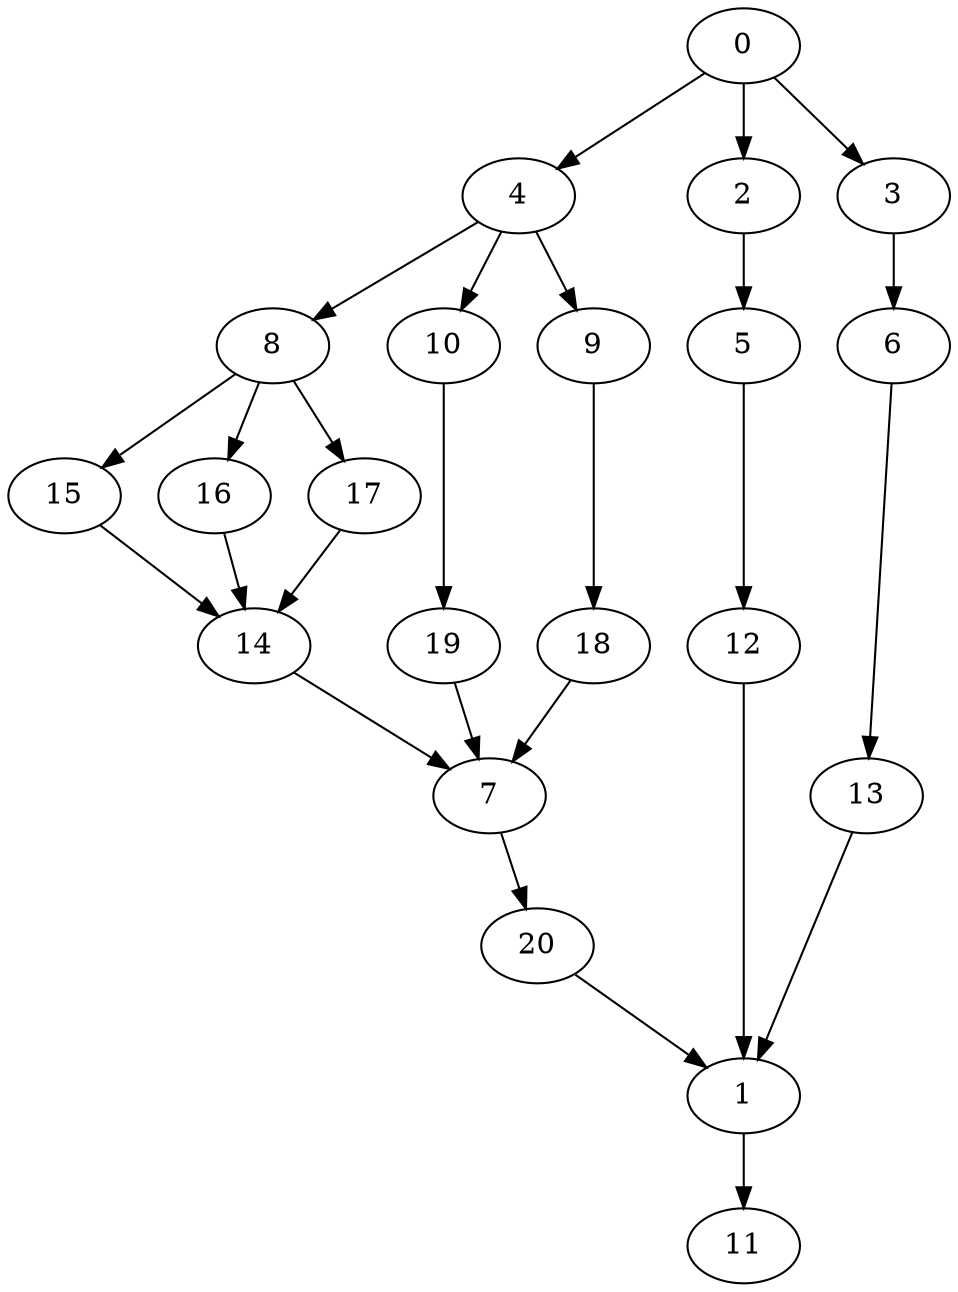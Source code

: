digraph "SeriesParallel-MaxBf-3_Nodes_21_CCR_1.02_WeightType_Random" {
	graph ["Duplicate states"=0,
		GraphType=S_P,
		"Max states in OPEN"=0,
		Modes="120000ms; topo-ordered tasks, ; Pruning: task equivalence, fixed order ready list, ; F-value: ; Optimisation: best schedule length (\
SL) optimisation on equal, ",
		NumberOfTasks=21,
		"Pruned using list schedule length"=3962956,
		"States removed from OPEN"=0,
		TargetSystem="Homogeneous-2",
		"Time to schedule (ms)"=7060,
		"Total idle time"=13,
		"Total schedule length"=96,
		"Total sequential time"=163,
		"Total states created"=19497936
	];
	0	["Finish time"=8,
		Processor=0,
		"Start time"=0,
		Weight=8];
	4	["Finish time"=21,
		Processor=0,
		"Start time"=8,
		Weight=13];
	0 -> 4	[Weight=4];
	2	["Finish time"=29,
		Processor=1,
		"Start time"=25,
		Weight=4];
	0 -> 2	[Weight=7];
	3	["Finish time"=25,
		Processor=1,
		"Start time"=12,
		Weight=13];
	0 -> 3	[Weight=4];
	8	["Finish time"=28,
		Processor=0,
		"Start time"=21,
		Weight=7];
	4 -> 8	[Weight=7];
	10	["Finish time"=50,
		Processor=0,
		"Start time"=37,
		Weight=13];
	4 -> 10	[Weight=10];
	9	["Finish time"=59,
		Processor=0,
		"Start time"=50,
		Weight=9];
	4 -> 9	[Weight=3];
	15	["Finish time"=54,
		Processor=1,
		"Start time"=42,
		Weight=12];
	8 -> 15	[Weight=10];
	16	["Finish time"=37,
		Processor=0,
		"Start time"=28,
		Weight=9];
	8 -> 16	[Weight=5];
	17	["Finish time"=42,
		Processor=1,
		"Start time"=37,
		Weight=5];
	8 -> 17	[Weight=9];
	19	["Finish time"=67,
		Processor=1,
		"Start time"=59,
		Weight=8];
	10 -> 19	[Weight=9];
	14	["Finish time"=59,
		Processor=1,
		"Start time"=54,
		Weight=5];
	15 -> 14	[Weight=6];
	16 -> 14	[Weight=9];
	18	["Finish time"=63,
		Processor=0,
		"Start time"=59,
		Weight=4];
	9 -> 18	[Weight=7];
	17 -> 14	[Weight=2];
	7	["Finish time"=70,
		Processor=1,
		"Start time"=67,
		Weight=3];
	19 -> 7	[Weight=6];
	5	["Finish time"=37,
		Processor=1,
		"Start time"=29,
		Weight=8];
	2 -> 5	[Weight=6];
	14 -> 7	[Weight=3];
	18 -> 7	[Weight=4];
	6	["Finish time"=76,
		Processor=0,
		"Start time"=72,
		Weight=4];
	3 -> 6	[Weight=5];
	20	["Finish time"=81,
		Processor=1,
		"Start time"=70,
		Weight=11];
	7 -> 20	[Weight=10];
	12	["Finish time"=72,
		Processor=0,
		"Start time"=63,
		Weight=9];
	5 -> 12	[Weight=9];
	1	["Finish time"=91,
		Processor=1,
		"Start time"=82,
		Weight=9];
	20 -> 1	[Weight=8];
	13	["Finish time"=80,
		Processor=0,
		"Start time"=76,
		Weight=4];
	6 -> 13	[Weight=8];
	12 -> 1	[Weight=5];
	13 -> 1	[Weight=2];
	11	["Finish time"=96,
		Processor=1,
		"Start time"=91,
		Weight=5];
	1 -> 11	[Weight=9];
}
